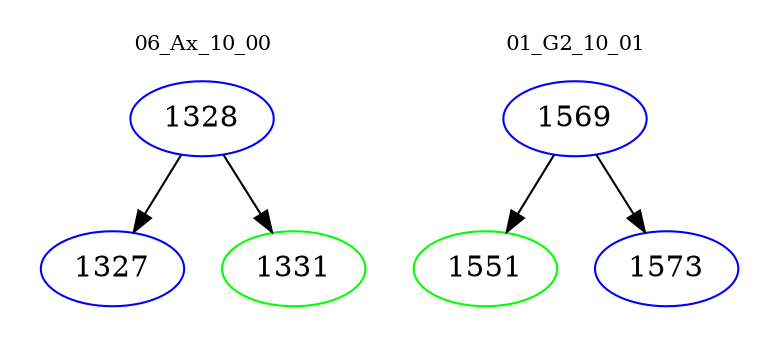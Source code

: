 digraph{
subgraph cluster_0 {
color = white
label = "06_Ax_10_00";
fontsize=10;
T0_1328 [label="1328", color="blue"]
T0_1328 -> T0_1327 [color="black"]
T0_1327 [label="1327", color="blue"]
T0_1328 -> T0_1331 [color="black"]
T0_1331 [label="1331", color="green"]
}
subgraph cluster_1 {
color = white
label = "01_G2_10_01";
fontsize=10;
T1_1569 [label="1569", color="blue"]
T1_1569 -> T1_1551 [color="black"]
T1_1551 [label="1551", color="green"]
T1_1569 -> T1_1573 [color="black"]
T1_1573 [label="1573", color="blue"]
}
}
